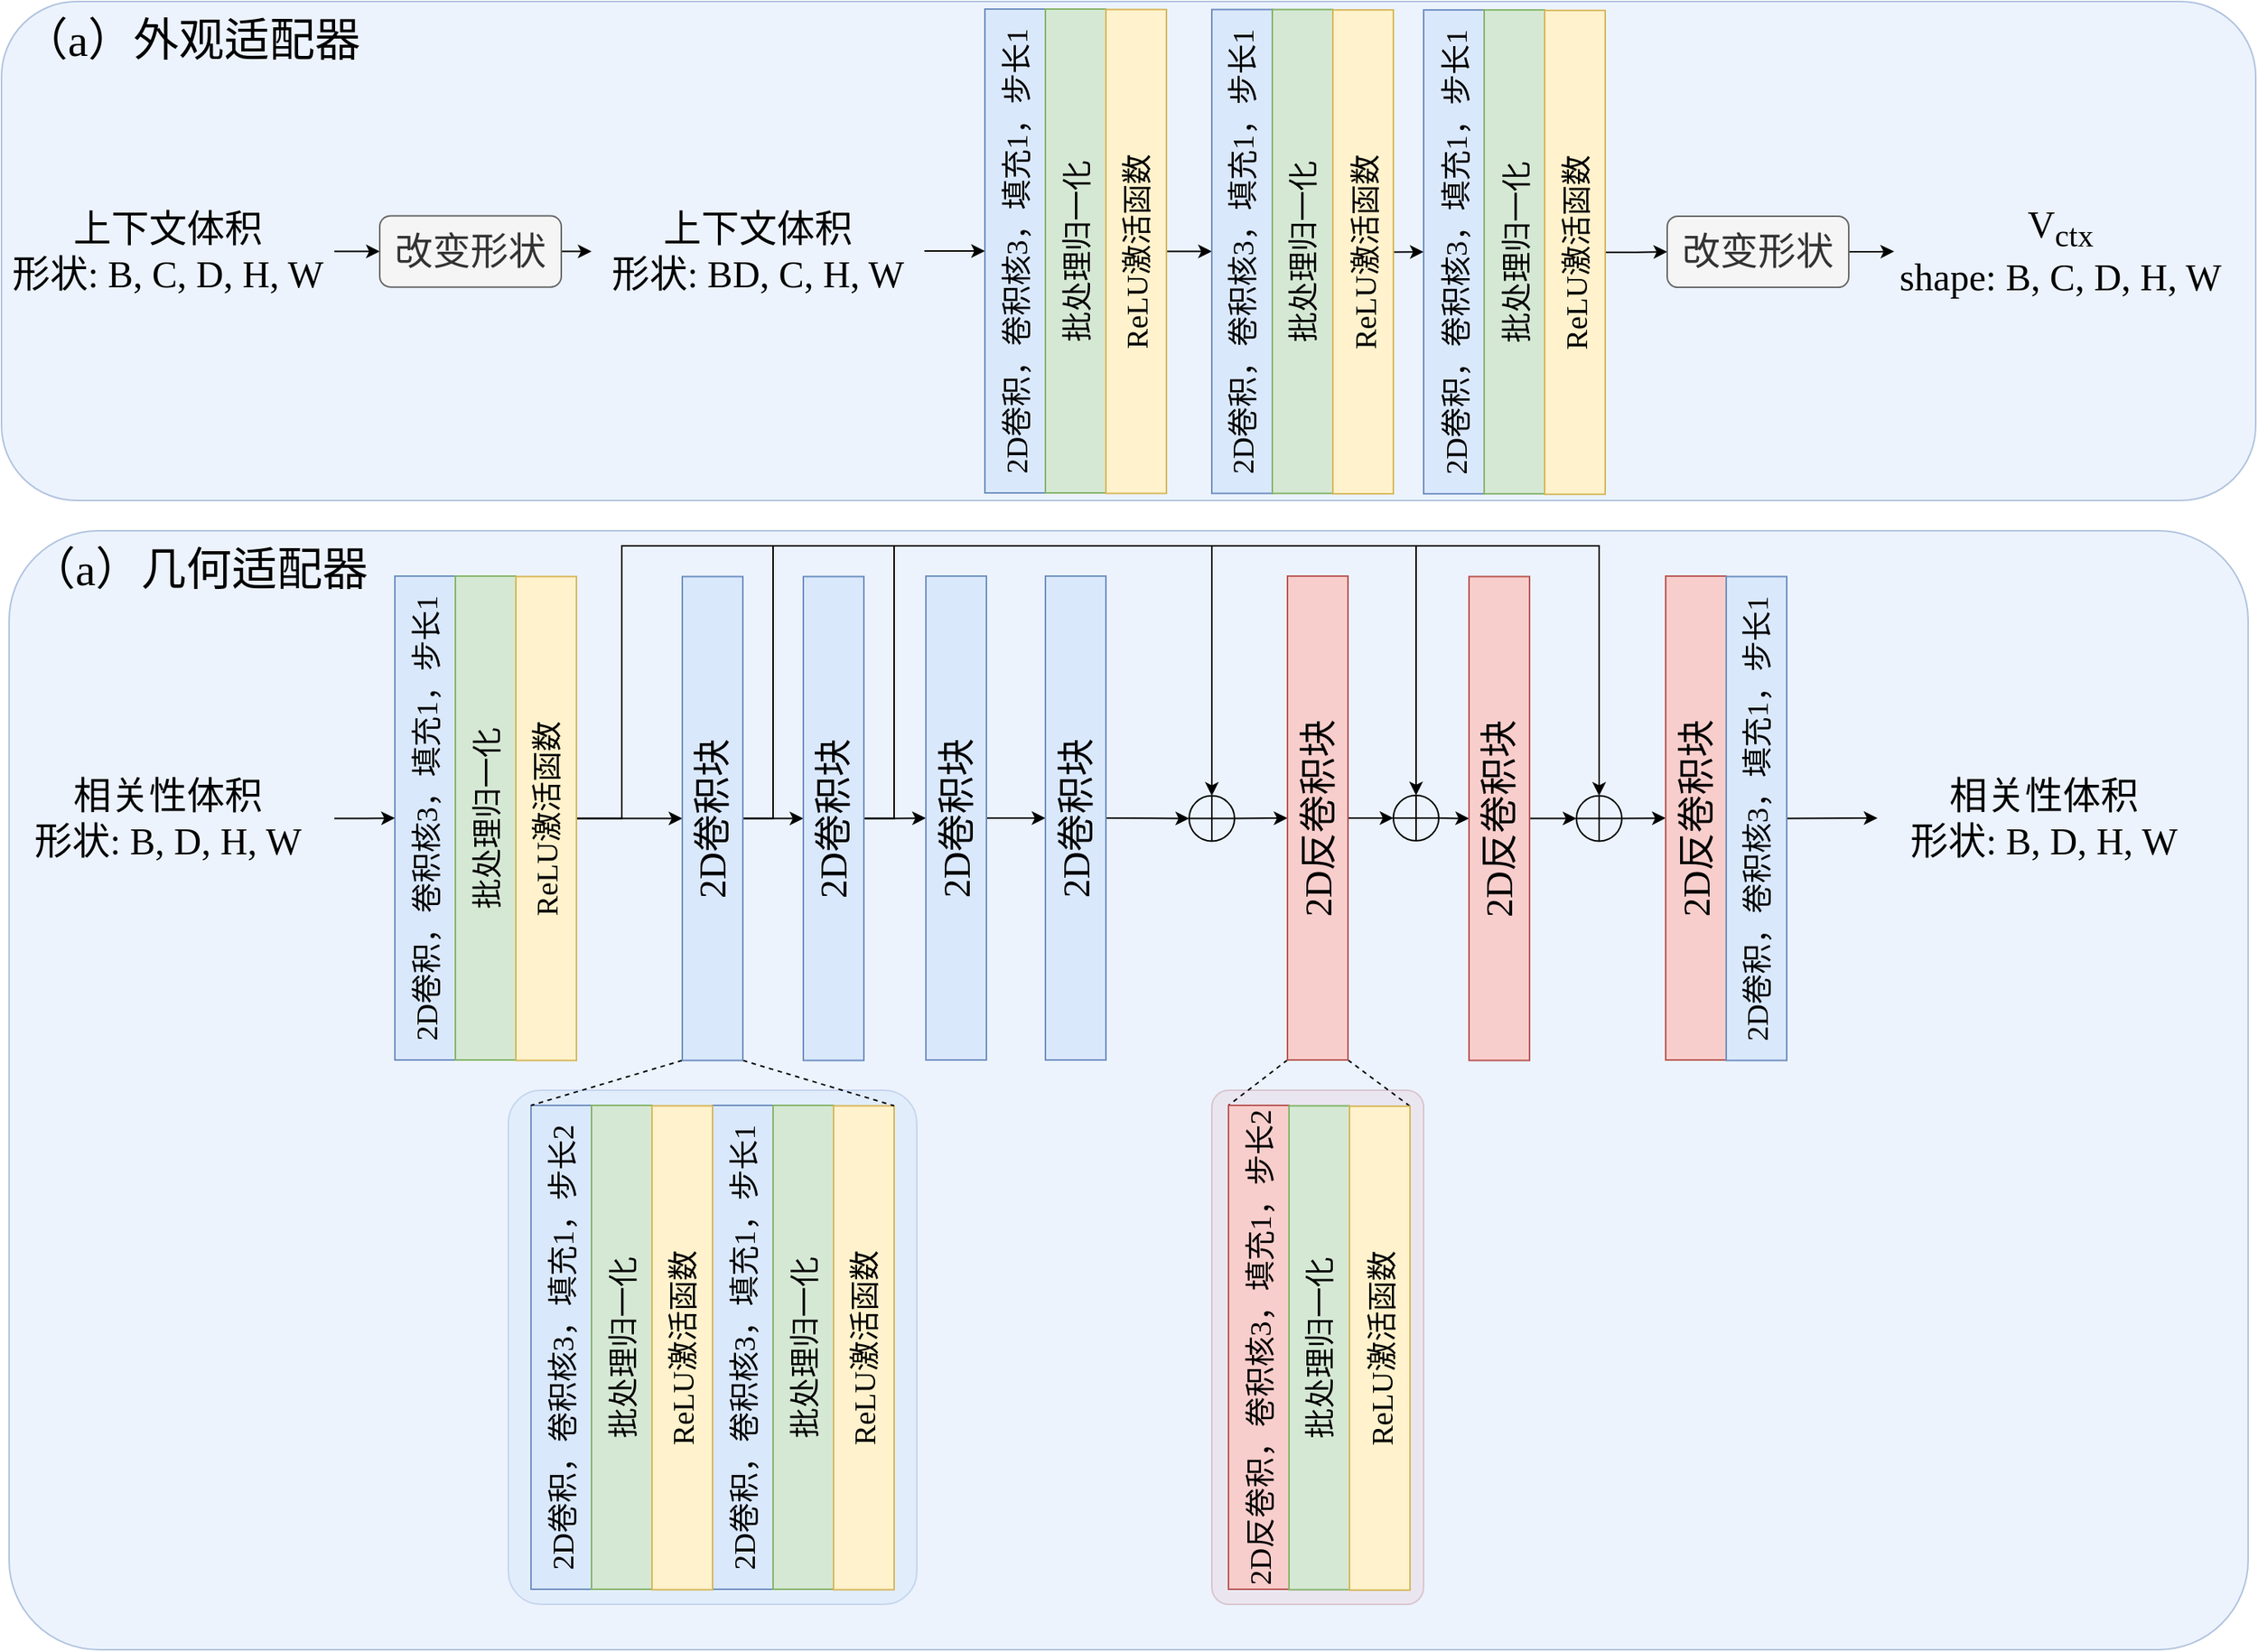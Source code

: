 <mxfile version="26.1.1">
  <diagram name="第 1 页" id="xtWA2BFWSO_vwdr7kO1s">
    <mxGraphModel dx="3565" dy="2873" grid="1" gridSize="10" guides="1" tooltips="1" connect="1" arrows="1" fold="1" page="1" pageScale="1" pageWidth="1600" pageHeight="900" math="0" shadow="0">
      <root>
        <mxCell id="0" />
        <mxCell id="1" parent="0" />
        <mxCell id="_7oDfedrvnOzriQi7gFX-59" value="" style="rounded=1;whiteSpace=wrap;html=1;fillColor=#f8cecc;strokeColor=#b85450;opacity=50;arcSize=8;" vertex="1" parent="1">
          <mxGeometry x="850" y="700" width="140" height="340" as="geometry" />
        </mxCell>
        <mxCell id="_7oDfedrvnOzriQi7gFX-31" value="" style="rounded=1;whiteSpace=wrap;html=1;fillColor=#dae8fc;strokeColor=#6c8ebf;opacity=50;arcSize=8;" vertex="1" parent="1">
          <mxGeometry x="385" y="700" width="270" height="340" as="geometry" />
        </mxCell>
        <mxCell id="btyJTS1Y750vnI5qGrP--104" value="" style="rounded=1;whiteSpace=wrap;html=1;fillColor=#dae8fc;strokeColor=#6c8ebf;opacity=50;arcSize=8;" parent="1" vertex="1">
          <mxGeometry x="55" y="330" width="1480" height="740" as="geometry" />
        </mxCell>
        <mxCell id="btyJTS1Y750vnI5qGrP--25" value="" style="rounded=1;whiteSpace=wrap;html=1;fillColor=#dae8fc;strokeColor=#6c8ebf;opacity=50;" parent="1" vertex="1">
          <mxGeometry x="50" y="-20" width="1490" height="330" as="geometry" />
        </mxCell>
        <mxCell id="btyJTS1Y750vnI5qGrP--1" value="&lt;font&gt;2D卷积，卷积核3，填充1，步长1&lt;/font&gt;" style="rounded=0;whiteSpace=wrap;html=1;rotation=-90;fontSize=20;fontFamily=Times New Roman;fillColor=#dae8fc;strokeColor=#6c8ebf;" parent="1" vertex="1">
          <mxGeometry x="560" y="125" width="320" height="40" as="geometry" />
        </mxCell>
        <mxCell id="btyJTS1Y750vnI5qGrP--2" value="" style="endArrow=classic;html=1;rounded=0;entryX=0;entryY=0.5;entryDx=0;entryDy=0;exitX=1;exitY=0.5;exitDx=0;exitDy=0;" parent="1" source="btyJTS1Y750vnI5qGrP--3" target="btyJTS1Y750vnI5qGrP--4" edge="1">
          <mxGeometry width="50" height="50" relative="1" as="geometry">
            <mxPoint x="350" y="169.99" as="sourcePoint" />
            <mxPoint x="340" y="139.99" as="targetPoint" />
          </mxGeometry>
        </mxCell>
        <mxCell id="btyJTS1Y750vnI5qGrP--3" value="上下文体积&lt;div&gt;形状: B, C, D, H, W&lt;/div&gt;" style="text;html=1;align=center;verticalAlign=middle;whiteSpace=wrap;rounded=0;fontFamily=Times New Roman;fontSize=25;" parent="1" vertex="1">
          <mxGeometry x="50" y="112.62" width="220" height="65.26" as="geometry" />
        </mxCell>
        <mxCell id="btyJTS1Y750vnI5qGrP--6" style="edgeStyle=orthogonalEdgeStyle;rounded=0;orthogonalLoop=1;jettySize=auto;html=1;entryX=0;entryY=0.5;entryDx=0;entryDy=0;" parent="1" source="btyJTS1Y750vnI5qGrP--4" target="btyJTS1Y750vnI5qGrP--5" edge="1">
          <mxGeometry relative="1" as="geometry" />
        </mxCell>
        <mxCell id="btyJTS1Y750vnI5qGrP--4" value="改变形状" style="rounded=1;whiteSpace=wrap;html=1;fontFamily=Times New Roman;fontSize=25;fillColor=#f5f5f5;fontColor=#333333;strokeColor=#666666;" parent="1" vertex="1">
          <mxGeometry x="300" y="121.73" width="120" height="47.11" as="geometry" />
        </mxCell>
        <mxCell id="btyJTS1Y750vnI5qGrP--9" style="edgeStyle=orthogonalEdgeStyle;rounded=0;orthogonalLoop=1;jettySize=auto;html=1;entryX=0.5;entryY=0;entryDx=0;entryDy=0;" parent="1" source="btyJTS1Y750vnI5qGrP--5" target="btyJTS1Y750vnI5qGrP--1" edge="1">
          <mxGeometry relative="1" as="geometry" />
        </mxCell>
        <mxCell id="btyJTS1Y750vnI5qGrP--5" value="上下文体积&lt;div&gt;形状: BD, C, H, W&lt;/div&gt;" style="text;html=1;align=center;verticalAlign=middle;whiteSpace=wrap;rounded=0;fontFamily=Times New Roman;fontSize=25;" parent="1" vertex="1">
          <mxGeometry x="440" y="112.37" width="220" height="65.26" as="geometry" />
        </mxCell>
        <mxCell id="btyJTS1Y750vnI5qGrP--7" value="批处理归一化" style="rounded=0;whiteSpace=wrap;html=1;rotation=-90;fontSize=20;fontFamily=Times New Roman;fillColor=#d5e8d4;strokeColor=#82b366;" parent="1" vertex="1">
          <mxGeometry x="600" y="125.0" width="320" height="40" as="geometry" />
        </mxCell>
        <mxCell id="btyJTS1Y750vnI5qGrP--14" style="rounded=0;orthogonalLoop=1;jettySize=auto;html=1;entryX=0.5;entryY=0;entryDx=0;entryDy=0;" parent="1" source="btyJTS1Y750vnI5qGrP--8" target="_7oDfedrvnOzriQi7gFX-1" edge="1">
          <mxGeometry relative="1" as="geometry">
            <mxPoint x="850.0" y="145.26" as="targetPoint" />
          </mxGeometry>
        </mxCell>
        <mxCell id="btyJTS1Y750vnI5qGrP--8" value="ReLU激活函数" style="rounded=0;whiteSpace=wrap;html=1;rotation=-90;fontSize=20;fontFamily=Times New Roman;fillColor=#fff2cc;strokeColor=#d6b656;" parent="1" vertex="1">
          <mxGeometry x="640" y="125.29" width="320" height="40" as="geometry" />
        </mxCell>
        <mxCell id="btyJTS1Y750vnI5qGrP--19" style="edgeStyle=orthogonalEdgeStyle;rounded=0;orthogonalLoop=1;jettySize=auto;html=1;entryX=0.5;entryY=0;entryDx=0;entryDy=0;" parent="1" target="_7oDfedrvnOzriQi7gFX-6" edge="1">
          <mxGeometry relative="1" as="geometry">
            <mxPoint x="940.0" y="145.273" as="sourcePoint" />
            <mxPoint x="990" y="145.27" as="targetPoint" />
          </mxGeometry>
        </mxCell>
        <mxCell id="btyJTS1Y750vnI5qGrP--20" style="edgeStyle=orthogonalEdgeStyle;rounded=0;orthogonalLoop=1;jettySize=auto;html=1;entryX=0;entryY=0.5;entryDx=0;entryDy=0;exitX=0.5;exitY=1;exitDx=0;exitDy=0;" parent="1" source="_7oDfedrvnOzriQi7gFX-8" target="btyJTS1Y750vnI5qGrP--21" edge="1">
          <mxGeometry relative="1" as="geometry">
            <mxPoint x="1221" y="170.52" as="targetPoint" />
            <mxPoint x="1131" y="145.547" as="sourcePoint" />
          </mxGeometry>
        </mxCell>
        <mxCell id="btyJTS1Y750vnI5qGrP--24" style="edgeStyle=orthogonalEdgeStyle;rounded=0;orthogonalLoop=1;jettySize=auto;html=1;entryX=0;entryY=0.5;entryDx=0;entryDy=0;" parent="1" source="btyJTS1Y750vnI5qGrP--21" target="btyJTS1Y750vnI5qGrP--23" edge="1">
          <mxGeometry relative="1" as="geometry" />
        </mxCell>
        <mxCell id="btyJTS1Y750vnI5qGrP--21" value="改变形状" style="rounded=1;whiteSpace=wrap;html=1;fontFamily=Times New Roman;fontSize=25;fillColor=#f5f5f5;fontColor=#333333;strokeColor=#666666;" parent="1" vertex="1">
          <mxGeometry x="1151" y="121.94" width="120" height="47.11" as="geometry" />
        </mxCell>
        <mxCell id="btyJTS1Y750vnI5qGrP--23" value="V&lt;sub&gt;ctx&lt;/sub&gt;&lt;div&gt;shape: B, C, D, H, W&lt;/div&gt;" style="text;html=1;align=center;verticalAlign=middle;whiteSpace=wrap;rounded=0;fontFamily=Times New Roman;fontSize=25;" parent="1" vertex="1">
          <mxGeometry x="1301" y="112.62" width="220" height="65.26" as="geometry" />
        </mxCell>
        <mxCell id="btyJTS1Y750vnI5qGrP--26" value="&lt;font&gt;（a）外观适配器&lt;/font&gt;" style="text;html=1;align=center;verticalAlign=middle;resizable=0;points=[];autosize=1;strokeColor=none;fillColor=none;fontSize=30;fontFamily=Times New Roman;" parent="1" vertex="1">
          <mxGeometry x="50" y="-20.0" width="250" height="50" as="geometry" />
        </mxCell>
        <mxCell id="_7oDfedrvnOzriQi7gFX-1" value="&lt;font&gt;2D卷积，卷积核3，填充1，步长1&lt;/font&gt;" style="rounded=0;whiteSpace=wrap;html=1;rotation=-90;fontSize=20;fontFamily=Times New Roman;fillColor=#dae8fc;strokeColor=#6c8ebf;" vertex="1" parent="1">
          <mxGeometry x="710" y="125.29" width="320" height="40" as="geometry" />
        </mxCell>
        <mxCell id="_7oDfedrvnOzriQi7gFX-2" value="批处理归一化" style="rounded=0;whiteSpace=wrap;html=1;rotation=-90;fontSize=20;fontFamily=Times New Roman;fillColor=#d5e8d4;strokeColor=#82b366;" vertex="1" parent="1">
          <mxGeometry x="750" y="125.29" width="320" height="40" as="geometry" />
        </mxCell>
        <mxCell id="_7oDfedrvnOzriQi7gFX-4" value="ReLU激活函数" style="rounded=0;whiteSpace=wrap;html=1;rotation=-90;fontSize=20;fontFamily=Times New Roman;fillColor=#fff2cc;strokeColor=#d6b656;" vertex="1" parent="1">
          <mxGeometry x="790" y="125.58" width="320" height="40" as="geometry" />
        </mxCell>
        <mxCell id="_7oDfedrvnOzriQi7gFX-6" value="&lt;font&gt;2D卷积，卷积核3，填充1，步长1&lt;/font&gt;" style="rounded=0;whiteSpace=wrap;html=1;rotation=-90;fontSize=20;fontFamily=Times New Roman;fillColor=#dae8fc;strokeColor=#6c8ebf;" vertex="1" parent="1">
          <mxGeometry x="850" y="125.58" width="320" height="40" as="geometry" />
        </mxCell>
        <mxCell id="_7oDfedrvnOzriQi7gFX-7" value="批处理归一化" style="rounded=0;whiteSpace=wrap;html=1;rotation=-90;fontSize=20;fontFamily=Times New Roman;fillColor=#d5e8d4;strokeColor=#82b366;" vertex="1" parent="1">
          <mxGeometry x="890" y="125.58" width="320" height="40" as="geometry" />
        </mxCell>
        <mxCell id="_7oDfedrvnOzriQi7gFX-8" value="ReLU激活函数" style="rounded=0;whiteSpace=wrap;html=1;rotation=-90;fontSize=20;fontFamily=Times New Roman;fillColor=#fff2cc;strokeColor=#d6b656;" vertex="1" parent="1">
          <mxGeometry x="930" y="125.87" width="320" height="40" as="geometry" />
        </mxCell>
        <mxCell id="_7oDfedrvnOzriQi7gFX-9" value="&lt;font&gt;2D卷积，卷积核3，填充1，步长1&lt;/font&gt;" style="rounded=0;whiteSpace=wrap;html=1;rotation=-90;fontSize=20;fontFamily=Times New Roman;fillColor=#dae8fc;strokeColor=#6c8ebf;" vertex="1" parent="1">
          <mxGeometry x="380" y="850" width="320" height="40" as="geometry" />
        </mxCell>
        <mxCell id="_7oDfedrvnOzriQi7gFX-10" value="批处理归一化" style="rounded=0;whiteSpace=wrap;html=1;rotation=-90;fontSize=20;fontFamily=Times New Roman;fillColor=#d5e8d4;strokeColor=#82b366;" vertex="1" parent="1">
          <mxGeometry x="420" y="850" width="320" height="40" as="geometry" />
        </mxCell>
        <mxCell id="_7oDfedrvnOzriQi7gFX-11" value="ReLU激活函数" style="rounded=0;whiteSpace=wrap;html=1;rotation=-90;fontSize=20;fontFamily=Times New Roman;fillColor=#fff2cc;strokeColor=#d6b656;" vertex="1" parent="1">
          <mxGeometry x="460" y="850.29" width="320" height="40" as="geometry" />
        </mxCell>
        <mxCell id="_7oDfedrvnOzriQi7gFX-12" value="&lt;font&gt;2D卷积，卷积核3，填充1，步长2&lt;/font&gt;" style="rounded=0;whiteSpace=wrap;html=1;rotation=-90;fontSize=20;fontFamily=Times New Roman;fillColor=#dae8fc;strokeColor=#6c8ebf;" vertex="1" parent="1">
          <mxGeometry x="260" y="850" width="320" height="40" as="geometry" />
        </mxCell>
        <mxCell id="_7oDfedrvnOzriQi7gFX-13" value="批处理归一化" style="rounded=0;whiteSpace=wrap;html=1;rotation=-90;fontSize=20;fontFamily=Times New Roman;fillColor=#d5e8d4;strokeColor=#82b366;" vertex="1" parent="1">
          <mxGeometry x="300" y="850" width="320" height="40" as="geometry" />
        </mxCell>
        <mxCell id="_7oDfedrvnOzriQi7gFX-14" value="ReLU激活函数" style="rounded=0;whiteSpace=wrap;html=1;rotation=-90;fontSize=20;fontFamily=Times New Roman;fillColor=#fff2cc;strokeColor=#d6b656;" vertex="1" parent="1">
          <mxGeometry x="340" y="850.29" width="320" height="40" as="geometry" />
        </mxCell>
        <mxCell id="_7oDfedrvnOzriQi7gFX-15" value="&lt;font&gt;2D卷积，卷积核3，填充1，步长1&lt;/font&gt;" style="rounded=0;whiteSpace=wrap;html=1;rotation=-90;fontSize=20;fontFamily=Times New Roman;fillColor=#dae8fc;strokeColor=#6c8ebf;" vertex="1" parent="1">
          <mxGeometry x="170" y="500" width="320" height="40" as="geometry" />
        </mxCell>
        <mxCell id="_7oDfedrvnOzriQi7gFX-16" value="批处理归一化" style="rounded=0;whiteSpace=wrap;html=1;rotation=-90;fontSize=20;fontFamily=Times New Roman;fillColor=#d5e8d4;strokeColor=#82b366;" vertex="1" parent="1">
          <mxGeometry x="210" y="500" width="320" height="40" as="geometry" />
        </mxCell>
        <mxCell id="_7oDfedrvnOzriQi7gFX-21" style="rounded=0;orthogonalLoop=1;jettySize=auto;html=1;exitX=0.5;exitY=1;exitDx=0;exitDy=0;entryX=0.5;entryY=0;entryDx=0;entryDy=0;" edge="1" parent="1" source="_7oDfedrvnOzriQi7gFX-17" target="_7oDfedrvnOzriQi7gFX-20">
          <mxGeometry relative="1" as="geometry" />
        </mxCell>
        <mxCell id="_7oDfedrvnOzriQi7gFX-48" style="edgeStyle=orthogonalEdgeStyle;shape=connector;rounded=0;orthogonalLoop=1;jettySize=auto;html=1;exitX=0.5;exitY=1;exitDx=0;exitDy=0;entryX=0.5;entryY=0;entryDx=0;entryDy=0;strokeColor=default;align=center;verticalAlign=middle;fontFamily=Helvetica;fontSize=11;fontColor=default;labelBackgroundColor=default;endArrow=classic;" edge="1" parent="1" source="_7oDfedrvnOzriQi7gFX-17" target="_7oDfedrvnOzriQi7gFX-44">
          <mxGeometry relative="1" as="geometry">
            <Array as="points">
              <mxPoint x="460" y="520" />
              <mxPoint x="460" y="340" />
              <mxPoint x="1106" y="340" />
            </Array>
          </mxGeometry>
        </mxCell>
        <mxCell id="_7oDfedrvnOzriQi7gFX-17" value="ReLU激活函数" style="rounded=0;whiteSpace=wrap;html=1;rotation=-90;fontSize=20;fontFamily=Times New Roman;fillColor=#fff2cc;strokeColor=#d6b656;" vertex="1" parent="1">
          <mxGeometry x="250" y="500.29" width="320" height="40" as="geometry" />
        </mxCell>
        <mxCell id="_7oDfedrvnOzriQi7gFX-19" style="edgeStyle=orthogonalEdgeStyle;rounded=0;orthogonalLoop=1;jettySize=auto;html=1;exitX=1;exitY=0.5;exitDx=0;exitDy=0;entryX=0.5;entryY=0;entryDx=0;entryDy=0;" edge="1" parent="1" source="_7oDfedrvnOzriQi7gFX-18" target="_7oDfedrvnOzriQi7gFX-15">
          <mxGeometry relative="1" as="geometry" />
        </mxCell>
        <mxCell id="_7oDfedrvnOzriQi7gFX-18" value="相关性体积&lt;br&gt;&lt;div&gt;形状: B, D, H, W&lt;/div&gt;" style="text;html=1;align=center;verticalAlign=middle;whiteSpace=wrap;rounded=0;fontFamily=Times New Roman;fontSize=25;" vertex="1" parent="1">
          <mxGeometry x="50" y="487.66" width="220" height="65.26" as="geometry" />
        </mxCell>
        <mxCell id="_7oDfedrvnOzriQi7gFX-23" style="edgeStyle=orthogonalEdgeStyle;rounded=0;orthogonalLoop=1;jettySize=auto;html=1;exitX=0.5;exitY=1;exitDx=0;exitDy=0;entryX=0.5;entryY=0;entryDx=0;entryDy=0;" edge="1" parent="1" source="_7oDfedrvnOzriQi7gFX-20" target="_7oDfedrvnOzriQi7gFX-22">
          <mxGeometry relative="1" as="geometry" />
        </mxCell>
        <mxCell id="_7oDfedrvnOzriQi7gFX-29" style="rounded=0;orthogonalLoop=1;jettySize=auto;html=1;exitX=0;exitY=0;exitDx=0;exitDy=0;entryX=1;entryY=0;entryDx=0;entryDy=0;endArrow=none;startFill=0;dashed=1;" edge="1" parent="1" source="_7oDfedrvnOzriQi7gFX-20" target="_7oDfedrvnOzriQi7gFX-12">
          <mxGeometry relative="1" as="geometry" />
        </mxCell>
        <mxCell id="_7oDfedrvnOzriQi7gFX-30" style="edgeStyle=none;shape=connector;rounded=0;orthogonalLoop=1;jettySize=auto;html=1;exitX=0;exitY=1;exitDx=0;exitDy=0;entryX=1;entryY=1;entryDx=0;entryDy=0;dashed=1;strokeColor=default;align=center;verticalAlign=middle;fontFamily=Helvetica;fontSize=11;fontColor=default;labelBackgroundColor=default;startFill=0;endArrow=none;" edge="1" parent="1" source="_7oDfedrvnOzriQi7gFX-20" target="_7oDfedrvnOzriQi7gFX-11">
          <mxGeometry relative="1" as="geometry" />
        </mxCell>
        <mxCell id="_7oDfedrvnOzriQi7gFX-41" style="edgeStyle=orthogonalEdgeStyle;shape=connector;rounded=0;orthogonalLoop=1;jettySize=auto;html=1;entryX=0.5;entryY=0;entryDx=0;entryDy=0;strokeColor=default;align=center;verticalAlign=middle;fontFamily=Helvetica;fontSize=11;fontColor=default;labelBackgroundColor=default;endArrow=classic;exitX=0.5;exitY=1;exitDx=0;exitDy=0;" edge="1" parent="1" source="_7oDfedrvnOzriQi7gFX-20" target="_7oDfedrvnOzriQi7gFX-39">
          <mxGeometry relative="1" as="geometry">
            <Array as="points">
              <mxPoint x="560" y="520" />
              <mxPoint x="560" y="340" />
              <mxPoint x="985" y="340" />
            </Array>
          </mxGeometry>
        </mxCell>
        <mxCell id="_7oDfedrvnOzriQi7gFX-20" value="2D卷积块" style="rounded=0;whiteSpace=wrap;html=1;rotation=-90;fontSize=25;fontFamily=Times New Roman;fillColor=#dae8fc;strokeColor=#6c8ebf;" vertex="1" parent="1">
          <mxGeometry x="360" y="500.29" width="320" height="40" as="geometry" />
        </mxCell>
        <mxCell id="_7oDfedrvnOzriQi7gFX-25" style="edgeStyle=orthogonalEdgeStyle;rounded=0;orthogonalLoop=1;jettySize=auto;html=1;entryX=0.5;entryY=0;entryDx=0;entryDy=0;" edge="1" parent="1" source="_7oDfedrvnOzriQi7gFX-22" target="_7oDfedrvnOzriQi7gFX-24">
          <mxGeometry relative="1" as="geometry" />
        </mxCell>
        <mxCell id="_7oDfedrvnOzriQi7gFX-36" style="edgeStyle=orthogonalEdgeStyle;shape=connector;rounded=0;orthogonalLoop=1;jettySize=auto;html=1;exitX=0.5;exitY=1;exitDx=0;exitDy=0;entryX=0.5;entryY=0;entryDx=0;entryDy=0;strokeColor=default;align=center;verticalAlign=middle;fontFamily=Helvetica;fontSize=11;fontColor=default;labelBackgroundColor=default;endArrow=classic;" edge="1" parent="1" source="_7oDfedrvnOzriQi7gFX-22" target="_7oDfedrvnOzriQi7gFX-32">
          <mxGeometry relative="1" as="geometry">
            <Array as="points">
              <mxPoint x="640" y="520" />
              <mxPoint x="640" y="340" />
              <mxPoint x="850" y="340" />
            </Array>
          </mxGeometry>
        </mxCell>
        <mxCell id="_7oDfedrvnOzriQi7gFX-22" value="2D卷积块" style="rounded=0;whiteSpace=wrap;html=1;rotation=-90;fontSize=25;fontFamily=Times New Roman;fillColor=#dae8fc;strokeColor=#6c8ebf;" vertex="1" parent="1">
          <mxGeometry x="440" y="500.29" width="320" height="40" as="geometry" />
        </mxCell>
        <mxCell id="_7oDfedrvnOzriQi7gFX-28" style="rounded=0;orthogonalLoop=1;jettySize=auto;html=1;entryX=0.5;entryY=0;entryDx=0;entryDy=0;" edge="1" parent="1" source="_7oDfedrvnOzriQi7gFX-24" target="_7oDfedrvnOzriQi7gFX-27">
          <mxGeometry relative="1" as="geometry" />
        </mxCell>
        <mxCell id="_7oDfedrvnOzriQi7gFX-24" value="2D卷积块" style="rounded=0;whiteSpace=wrap;html=1;rotation=-90;fontSize=25;fontFamily=Times New Roman;fillColor=#dae8fc;strokeColor=#6c8ebf;" vertex="1" parent="1">
          <mxGeometry x="521" y="500" width="320" height="40" as="geometry" />
        </mxCell>
        <mxCell id="_7oDfedrvnOzriQi7gFX-35" style="edgeStyle=none;shape=connector;rounded=0;orthogonalLoop=1;jettySize=auto;html=1;exitX=0.5;exitY=1;exitDx=0;exitDy=0;entryX=0;entryY=0.5;entryDx=0;entryDy=0;strokeColor=default;align=center;verticalAlign=middle;fontFamily=Helvetica;fontSize=11;fontColor=default;labelBackgroundColor=default;endArrow=classic;" edge="1" parent="1" source="_7oDfedrvnOzriQi7gFX-27" target="_7oDfedrvnOzriQi7gFX-32">
          <mxGeometry relative="1" as="geometry" />
        </mxCell>
        <mxCell id="_7oDfedrvnOzriQi7gFX-27" value="2D卷积块" style="rounded=0;whiteSpace=wrap;html=1;rotation=-90;fontSize=25;fontFamily=Times New Roman;fillColor=#dae8fc;strokeColor=#6c8ebf;" vertex="1" parent="1">
          <mxGeometry x="600" y="500" width="320" height="40" as="geometry" />
        </mxCell>
        <mxCell id="_7oDfedrvnOzriQi7gFX-38" style="edgeStyle=none;shape=connector;rounded=0;orthogonalLoop=1;jettySize=auto;html=1;entryX=0.5;entryY=0;entryDx=0;entryDy=0;strokeColor=default;align=center;verticalAlign=middle;fontFamily=Helvetica;fontSize=11;fontColor=default;labelBackgroundColor=default;endArrow=classic;" edge="1" parent="1" source="_7oDfedrvnOzriQi7gFX-32" target="_7oDfedrvnOzriQi7gFX-37">
          <mxGeometry relative="1" as="geometry" />
        </mxCell>
        <mxCell id="_7oDfedrvnOzriQi7gFX-32" value="" style="shape=orEllipse;perimeter=ellipsePerimeter;whiteSpace=wrap;html=1;backgroundOutline=1;fontFamily=Helvetica;fontSize=11;fontColor=default;labelBackgroundColor=default;fillColor=none;" vertex="1" parent="1">
          <mxGeometry x="835" y="505.29" width="30" height="30" as="geometry" />
        </mxCell>
        <mxCell id="_7oDfedrvnOzriQi7gFX-40" style="edgeStyle=none;shape=connector;rounded=0;orthogonalLoop=1;jettySize=auto;html=1;entryX=0;entryY=0.5;entryDx=0;entryDy=0;strokeColor=default;align=center;verticalAlign=middle;fontFamily=Helvetica;fontSize=11;fontColor=default;labelBackgroundColor=default;endArrow=classic;" edge="1" parent="1" source="_7oDfedrvnOzriQi7gFX-37" target="_7oDfedrvnOzriQi7gFX-39">
          <mxGeometry relative="1" as="geometry" />
        </mxCell>
        <mxCell id="_7oDfedrvnOzriQi7gFX-60" style="edgeStyle=none;shape=connector;rounded=0;orthogonalLoop=1;jettySize=auto;html=1;exitX=0;exitY=0;exitDx=0;exitDy=0;entryX=1;entryY=0;entryDx=0;entryDy=0;strokeColor=light-dark(#000000, #9577a3);align=center;verticalAlign=middle;fontFamily=Helvetica;fontSize=11;fontColor=default;labelBackgroundColor=default;endArrow=none;dashed=1;endFill=1;fillColor=#e1d5e7;startFill=0;" edge="1" parent="1" source="_7oDfedrvnOzriQi7gFX-37" target="_7oDfedrvnOzriQi7gFX-56">
          <mxGeometry relative="1" as="geometry" />
        </mxCell>
        <mxCell id="_7oDfedrvnOzriQi7gFX-61" style="edgeStyle=none;shape=connector;rounded=0;orthogonalLoop=1;jettySize=auto;html=1;exitX=0;exitY=1;exitDx=0;exitDy=0;entryX=1;entryY=1;entryDx=0;entryDy=0;strokeColor=default;align=center;verticalAlign=middle;fontFamily=Helvetica;fontSize=11;fontColor=default;labelBackgroundColor=default;endArrow=none;startFill=0;dashed=1;" edge="1" parent="1" source="_7oDfedrvnOzriQi7gFX-37" target="_7oDfedrvnOzriQi7gFX-58">
          <mxGeometry relative="1" as="geometry" />
        </mxCell>
        <mxCell id="_7oDfedrvnOzriQi7gFX-37" value="2D反卷积块" style="rounded=0;whiteSpace=wrap;html=1;rotation=-90;fontSize=25;fontFamily=Times New Roman;fillColor=#f8cecc;strokeColor=#b85450;" vertex="1" parent="1">
          <mxGeometry x="760" y="500" width="320" height="40" as="geometry" />
        </mxCell>
        <mxCell id="_7oDfedrvnOzriQi7gFX-43" style="edgeStyle=none;shape=connector;rounded=0;orthogonalLoop=1;jettySize=auto;html=1;entryX=0.5;entryY=0;entryDx=0;entryDy=0;strokeColor=default;align=center;verticalAlign=middle;fontFamily=Helvetica;fontSize=11;fontColor=default;labelBackgroundColor=default;endArrow=classic;" edge="1" parent="1" source="_7oDfedrvnOzriQi7gFX-39" target="_7oDfedrvnOzriQi7gFX-42">
          <mxGeometry relative="1" as="geometry" />
        </mxCell>
        <mxCell id="_7oDfedrvnOzriQi7gFX-39" value="" style="shape=orEllipse;perimeter=ellipsePerimeter;whiteSpace=wrap;html=1;backgroundOutline=1;fontFamily=Helvetica;fontSize=11;fontColor=default;labelBackgroundColor=default;fillColor=none;" vertex="1" parent="1">
          <mxGeometry x="970" y="505" width="30" height="30" as="geometry" />
        </mxCell>
        <mxCell id="_7oDfedrvnOzriQi7gFX-46" style="edgeStyle=none;shape=connector;rounded=0;orthogonalLoop=1;jettySize=auto;html=1;entryX=0;entryY=0.5;entryDx=0;entryDy=0;strokeColor=default;align=center;verticalAlign=middle;fontFamily=Helvetica;fontSize=11;fontColor=default;labelBackgroundColor=default;endArrow=classic;" edge="1" parent="1" source="_7oDfedrvnOzriQi7gFX-42" target="_7oDfedrvnOzriQi7gFX-44">
          <mxGeometry relative="1" as="geometry" />
        </mxCell>
        <mxCell id="_7oDfedrvnOzriQi7gFX-42" value="2D反卷积块" style="rounded=0;whiteSpace=wrap;html=1;rotation=-90;fontSize=25;fontFamily=Times New Roman;fillColor=#f8cecc;strokeColor=#b85450;" vertex="1" parent="1">
          <mxGeometry x="880" y="500.29" width="320" height="40" as="geometry" />
        </mxCell>
        <mxCell id="_7oDfedrvnOzriQi7gFX-50" style="edgeStyle=none;shape=connector;rounded=0;orthogonalLoop=1;jettySize=auto;html=1;entryX=0.5;entryY=0;entryDx=0;entryDy=0;strokeColor=default;align=center;verticalAlign=middle;fontFamily=Helvetica;fontSize=11;fontColor=default;labelBackgroundColor=default;endArrow=classic;" edge="1" parent="1" source="_7oDfedrvnOzriQi7gFX-44" target="_7oDfedrvnOzriQi7gFX-49">
          <mxGeometry relative="1" as="geometry" />
        </mxCell>
        <mxCell id="_7oDfedrvnOzriQi7gFX-44" value="" style="shape=orEllipse;perimeter=ellipsePerimeter;whiteSpace=wrap;html=1;backgroundOutline=1;fontFamily=Helvetica;fontSize=11;fontColor=default;labelBackgroundColor=default;fillColor=none;" vertex="1" parent="1">
          <mxGeometry x="1091" y="505.29" width="30" height="30" as="geometry" />
        </mxCell>
        <mxCell id="_7oDfedrvnOzriQi7gFX-49" value="2D反卷积块" style="rounded=0;whiteSpace=wrap;html=1;rotation=-90;fontSize=25;fontFamily=Times New Roman;fillColor=#f8cecc;strokeColor=#b85450;" vertex="1" parent="1">
          <mxGeometry x="1010" y="500" width="320" height="40" as="geometry" />
        </mxCell>
        <mxCell id="_7oDfedrvnOzriQi7gFX-52" style="edgeStyle=none;shape=connector;rounded=0;orthogonalLoop=1;jettySize=auto;html=1;strokeColor=default;align=center;verticalAlign=middle;fontFamily=Helvetica;fontSize=11;fontColor=default;labelBackgroundColor=default;endArrow=classic;entryX=0;entryY=0.5;entryDx=0;entryDy=0;" edge="1" parent="1" source="_7oDfedrvnOzriQi7gFX-51" target="_7oDfedrvnOzriQi7gFX-53">
          <mxGeometry relative="1" as="geometry">
            <mxPoint x="1300" y="520.29" as="targetPoint" />
          </mxGeometry>
        </mxCell>
        <mxCell id="_7oDfedrvnOzriQi7gFX-51" value="&lt;font&gt;2D卷积，卷积核3，填充1，步长1&lt;/font&gt;" style="rounded=0;whiteSpace=wrap;html=1;rotation=-90;fontSize=20;fontFamily=Times New Roman;fillColor=#dae8fc;strokeColor=#6c8ebf;" vertex="1" parent="1">
          <mxGeometry x="1050" y="500.29" width="320" height="40" as="geometry" />
        </mxCell>
        <mxCell id="_7oDfedrvnOzriQi7gFX-53" value="相关性体积&lt;br&gt;&lt;div&gt;形状: B, D, H, W&lt;/div&gt;" style="text;html=1;align=center;verticalAlign=middle;whiteSpace=wrap;rounded=0;fontFamily=Times New Roman;fontSize=25;" vertex="1" parent="1">
          <mxGeometry x="1290" y="487.37" width="220" height="65.26" as="geometry" />
        </mxCell>
        <mxCell id="_7oDfedrvnOzriQi7gFX-56" value="&lt;font&gt;2D反卷积，卷积核3，填充1，步长2&lt;/font&gt;" style="rounded=0;whiteSpace=wrap;html=1;rotation=-90;fontSize=20;fontFamily=Times New Roman;fillColor=#f8cecc;strokeColor=#b85450;" vertex="1" parent="1">
          <mxGeometry x="721" y="850" width="320" height="40" as="geometry" />
        </mxCell>
        <mxCell id="_7oDfedrvnOzriQi7gFX-57" value="批处理归一化" style="rounded=0;whiteSpace=wrap;html=1;rotation=-90;fontSize=20;fontFamily=Times New Roman;fillColor=#d5e8d4;strokeColor=#82b366;" vertex="1" parent="1">
          <mxGeometry x="761" y="850.29" width="320" height="40" as="geometry" />
        </mxCell>
        <mxCell id="_7oDfedrvnOzriQi7gFX-58" value="ReLU激活函数" style="rounded=0;whiteSpace=wrap;html=1;rotation=-90;fontSize=20;fontFamily=Times New Roman;fillColor=#fff2cc;strokeColor=#d6b656;" vertex="1" parent="1">
          <mxGeometry x="801" y="850.58" width="320" height="40" as="geometry" />
        </mxCell>
        <mxCell id="_7oDfedrvnOzriQi7gFX-62" value="&lt;font&gt;（a）几何适配器&lt;/font&gt;" style="text;html=1;align=center;verticalAlign=middle;resizable=0;points=[];autosize=1;strokeColor=none;fillColor=none;fontSize=30;fontFamily=Times New Roman;" vertex="1" parent="1">
          <mxGeometry x="55" y="330" width="250" height="50" as="geometry" />
        </mxCell>
      </root>
    </mxGraphModel>
  </diagram>
</mxfile>
